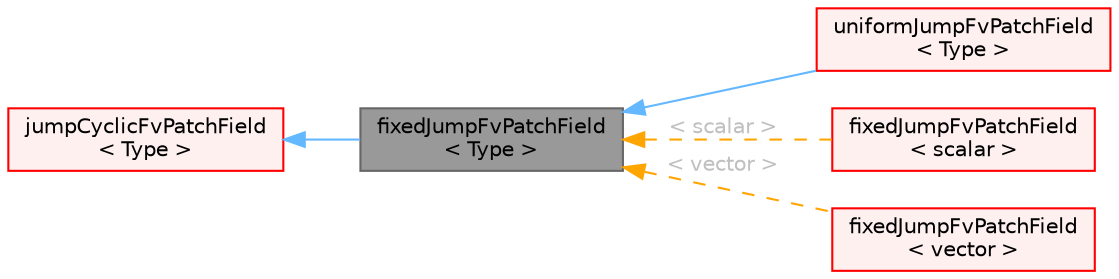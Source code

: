 digraph "fixedJumpFvPatchField&lt; Type &gt;"
{
 // LATEX_PDF_SIZE
  bgcolor="transparent";
  edge [fontname=Helvetica,fontsize=10,labelfontname=Helvetica,labelfontsize=10];
  node [fontname=Helvetica,fontsize=10,shape=box,height=0.2,width=0.4];
  rankdir="LR";
  Node1 [id="Node000001",label="fixedJumpFvPatchField\l\< Type \>",height=0.2,width=0.4,color="gray40", fillcolor="grey60", style="filled", fontcolor="black",tooltip="This boundary condition provides a jump condition, using the cyclic condition as a base."];
  Node2 -> Node1 [id="edge1_Node000001_Node000002",dir="back",color="steelblue1",style="solid",tooltip=" "];
  Node2 [id="Node000002",label="jumpCyclicFvPatchField\l\< Type \>",height=0.2,width=0.4,color="red", fillcolor="#FFF0F0", style="filled",URL="$classFoam_1_1jumpCyclicFvPatchField.html",tooltip="This boundary condition provides a base class for coupled-cyclic conditions with a specified 'jump' (..."];
  Node1 -> Node17 [id="edge2_Node000001_Node000017",dir="back",color="steelblue1",style="solid",tooltip=" "];
  Node17 [id="Node000017",label="uniformJumpFvPatchField\l\< Type \>",height=0.2,width=0.4,color="red", fillcolor="#FFF0F0", style="filled",URL="$classFoam_1_1uniformJumpFvPatchField.html",tooltip="This boundary condition provides a jump condition, using the cyclic condition as a base...."];
  Node1 -> Node19 [id="edge3_Node000001_Node000019",dir="back",color="orange",style="dashed",tooltip=" ",label=" \< scalar \>",fontcolor="grey" ];
  Node19 [id="Node000019",label="fixedJumpFvPatchField\l\< scalar \>",height=0.2,width=0.4,color="red", fillcolor="#FFF0F0", style="filled",URL="$classFoam_1_1fixedJumpFvPatchField.html",tooltip=" "];
  Node1 -> Node22 [id="edge4_Node000001_Node000022",dir="back",color="orange",style="dashed",tooltip=" ",label=" \< vector \>",fontcolor="grey" ];
  Node22 [id="Node000022",label="fixedJumpFvPatchField\l\< vector \>",height=0.2,width=0.4,color="red", fillcolor="#FFF0F0", style="filled",URL="$classFoam_1_1fixedJumpFvPatchField.html",tooltip=" "];
}
